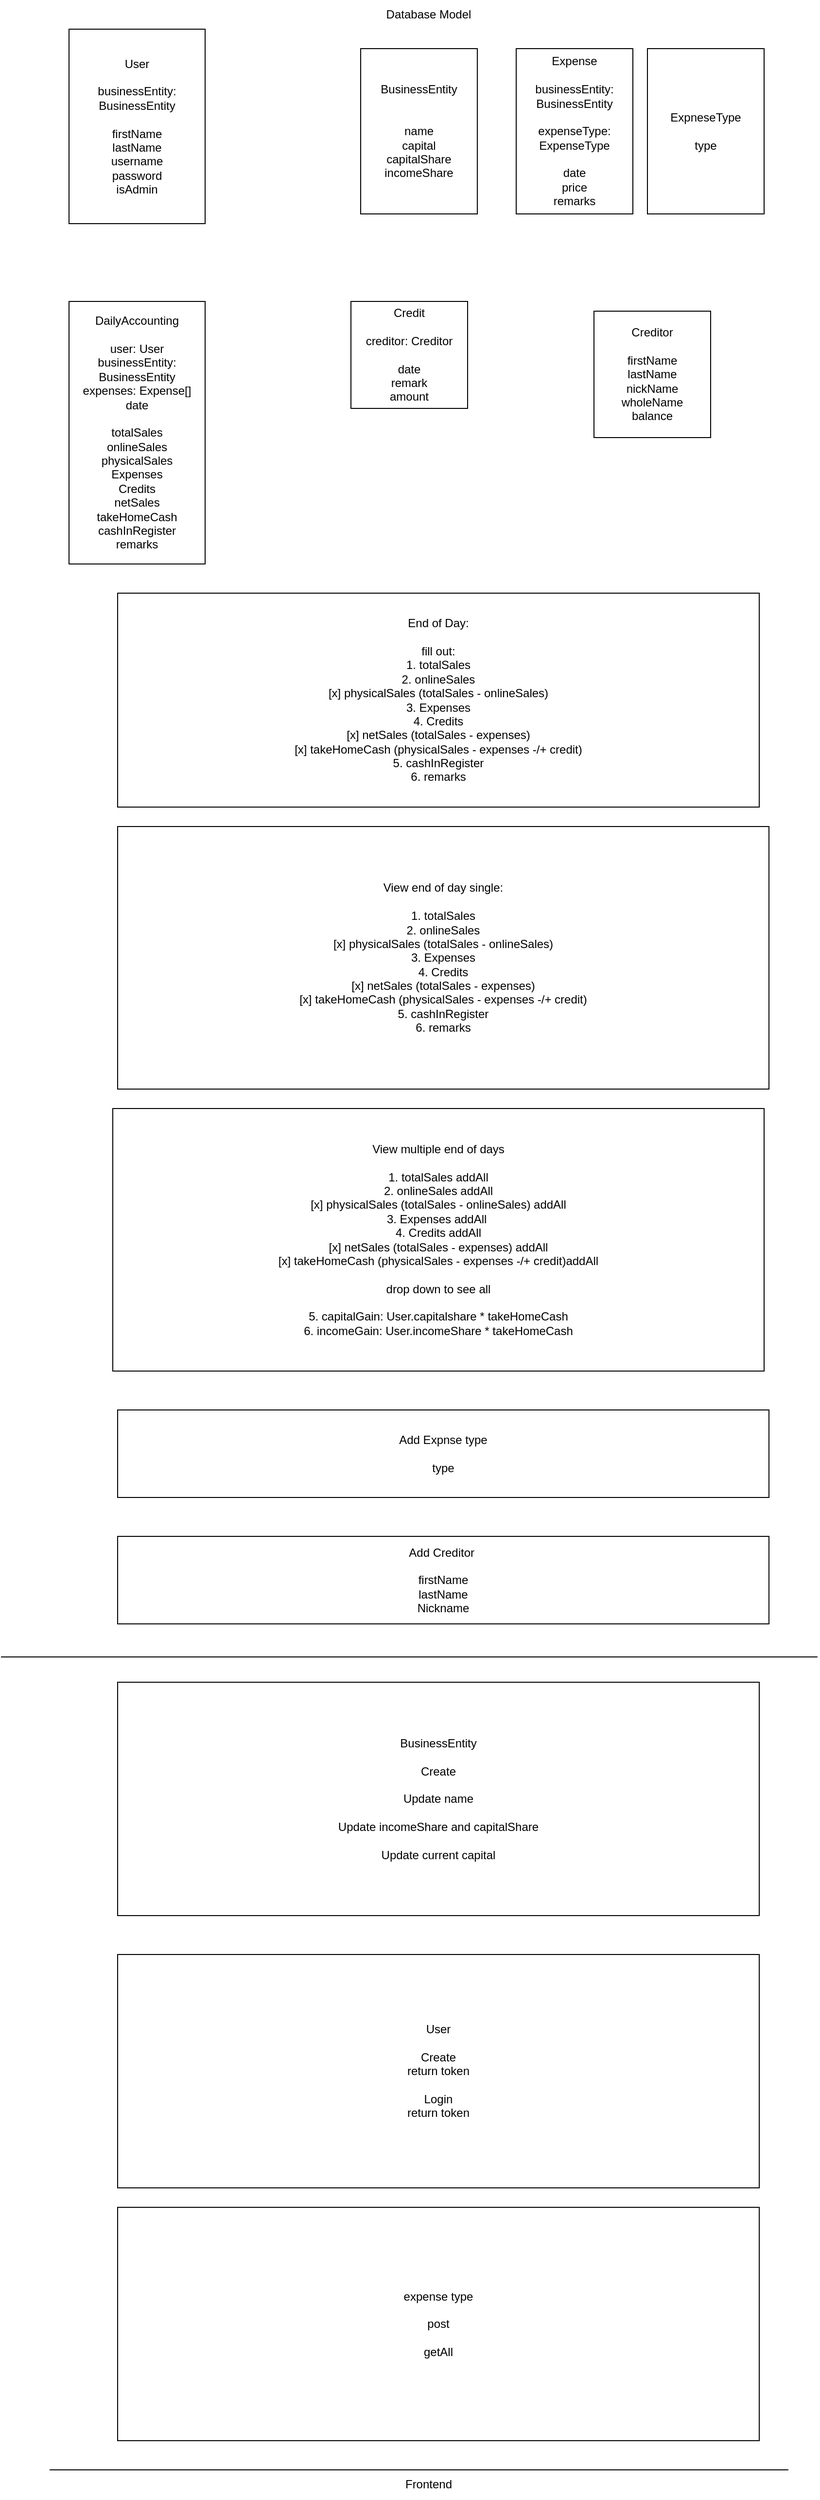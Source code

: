 <mxfile version="15.7.0" type="device"><diagram id="27YZcKbdvIIkczw3A9h6" name="Page-1"><mxGraphModel dx="1038" dy="579" grid="1" gridSize="10" guides="1" tooltips="1" connect="1" arrows="1" fold="1" page="1" pageScale="1" pageWidth="850" pageHeight="1100" math="0" shadow="0"><root><mxCell id="0"/><mxCell id="1" parent="0"/><mxCell id="jt-SDenVV1EwC-YxXWQB-1" value="Database Model" style="text;html=1;strokeColor=none;fillColor=none;align=center;verticalAlign=middle;whiteSpace=wrap;rounded=0;" parent="1" vertex="1"><mxGeometry x="380" y="10" width="120" height="30" as="geometry"/></mxCell><mxCell id="jt-SDenVV1EwC-YxXWQB-2" value="User&lt;br&gt;&lt;br&gt;businessEntity:&lt;br&gt;BusinessEntity&lt;br&gt;&lt;br&gt;firstName&lt;br&gt;lastName&lt;br&gt;username&lt;br&gt;password&lt;br&gt;isAdmin" style="rounded=0;whiteSpace=wrap;html=1;" parent="1" vertex="1"><mxGeometry x="70" y="40" width="140" height="200" as="geometry"/></mxCell><mxCell id="jt-SDenVV1EwC-YxXWQB-3" value="DailyAccounting&lt;br&gt;&lt;br&gt;user: User&lt;br&gt;businessEntity:&lt;br&gt;BusinessEntity&lt;br&gt;expenses: Expense[]&lt;br&gt;date&lt;br&gt;&lt;br&gt;totalSales&lt;br&gt;onlineSales&lt;br&gt;physicalSales&lt;br&gt;Expenses&lt;br&gt;Credits&lt;br&gt;netSales&lt;br&gt;takeHomeCash&lt;br&gt;cashInRegister&lt;br&gt;remarks" style="rounded=0;whiteSpace=wrap;html=1;" parent="1" vertex="1"><mxGeometry x="70" y="320" width="140" height="270" as="geometry"/></mxCell><mxCell id="jt-SDenVV1EwC-YxXWQB-4" value="Expense&lt;br&gt;&lt;br&gt;businessEntity:&lt;br&gt;BusinessEntity&lt;br&gt;&lt;br&gt;expenseType: ExpenseType&lt;br&gt;&lt;br&gt;date&lt;br&gt;price&lt;br&gt;remarks" style="rounded=0;whiteSpace=wrap;html=1;" parent="1" vertex="1"><mxGeometry x="530" y="60" width="120" height="170" as="geometry"/></mxCell><mxCell id="xOWwZzGV78IkBqvLT3d6-1" value="BusinessEntity&lt;br&gt;&lt;br&gt;&lt;br&gt;name&lt;br&gt;capital&lt;br&gt;capitalShare&lt;br&gt;incomeShare" style="rounded=0;whiteSpace=wrap;html=1;" parent="1" vertex="1"><mxGeometry x="370" y="60" width="120" height="170" as="geometry"/></mxCell><mxCell id="SXVXDn20BuGUWamBg-YK-15" value="End of Day:&lt;br&gt;&lt;br&gt;fill out:&lt;br&gt;1. totalSales&lt;br&gt;2. onlineSales&lt;br&gt;[x] physicalSales (totalSales - onlineSales)&lt;br&gt;3. Expenses&lt;br&gt;4. Credits&lt;br&gt;[x] netSales (totalSales - expenses)&lt;br&gt;[x] takeHomeCash (physicalSales - expenses -/+ credit)&lt;br&gt;5. cashInRegister&lt;br&gt;6. remarks" style="rounded=0;whiteSpace=wrap;html=1;" parent="1" vertex="1"><mxGeometry x="120" y="620" width="660" height="220" as="geometry"/></mxCell><mxCell id="SXVXDn20BuGUWamBg-YK-16" value="Credit&lt;br&gt;&lt;br&gt;creditor: Creditor&lt;br&gt;&lt;br&gt;date&lt;br&gt;remark&lt;br&gt;amount" style="rounded=0;whiteSpace=wrap;html=1;" parent="1" vertex="1"><mxGeometry x="360" y="320" width="120" height="110" as="geometry"/></mxCell><mxCell id="SXVXDn20BuGUWamBg-YK-17" value="Creditor&lt;br&gt;&lt;br&gt;firstName&lt;br&gt;lastName&lt;br&gt;nickName&lt;br&gt;wholeName&lt;br&gt;balance" style="rounded=0;whiteSpace=wrap;html=1;" parent="1" vertex="1"><mxGeometry x="610" y="330" width="120" height="130" as="geometry"/></mxCell><mxCell id="SXVXDn20BuGUWamBg-YK-18" value="View end of day single:&lt;br&gt;&lt;br&gt;1. totalSales&lt;br&gt;2. onlineSales&lt;br&gt;[x] physicalSales (totalSales - onlineSales)&lt;br&gt;3. Expenses&lt;br&gt;4. Credits&lt;br&gt;[x] netSales (totalSales - expenses)&lt;br&gt;[x] takeHomeCash (physicalSales - expenses -/+ credit)&lt;br&gt;5. cashInRegister&lt;br&gt;6. remarks" style="rounded=0;whiteSpace=wrap;html=1;" parent="1" vertex="1"><mxGeometry x="120" y="860" width="670" height="270" as="geometry"/></mxCell><mxCell id="SXVXDn20BuGUWamBg-YK-19" value="View multiple end of days&lt;br&gt;&lt;br&gt;1. totalSales addAll&lt;br&gt;2. onlineSales addAll&lt;br&gt;[x] physicalSales (totalSales - onlineSales) addAll&lt;br&gt;3. Expenses addAll&amp;nbsp;&lt;br&gt;4. Credits addAll&lt;br&gt;[x] netSales (totalSales - expenses) addAll&lt;br&gt;[x] takeHomeCash (physicalSales - expenses -/+ credit)addAll&lt;br&gt;&lt;br&gt;drop down to see all&lt;br&gt;&lt;br&gt;5. capitalGain: User.capitalshare * takeHomeCash&lt;br&gt;6. incomeGain: User.incomeShare * takeHomeCash" style="rounded=0;whiteSpace=wrap;html=1;" parent="1" vertex="1"><mxGeometry x="115" y="1150" width="670" height="270" as="geometry"/></mxCell><mxCell id="SXVXDn20BuGUWamBg-YK-20" value="Add Expnse type&lt;br&gt;&lt;br&gt;type" style="rounded=0;whiteSpace=wrap;html=1;" parent="1" vertex="1"><mxGeometry x="120" y="1460" width="670" height="90" as="geometry"/></mxCell><mxCell id="SXVXDn20BuGUWamBg-YK-21" value="ExpneseType&lt;br&gt;&lt;br&gt;type" style="rounded=0;whiteSpace=wrap;html=1;" parent="1" vertex="1"><mxGeometry x="665" y="60" width="120" height="170" as="geometry"/></mxCell><mxCell id="SXVXDn20BuGUWamBg-YK-22" value="Add Creditor&amp;nbsp;&lt;br&gt;&lt;br&gt;firstName&lt;br&gt;lastName&lt;br&gt;Nickname" style="rounded=0;whiteSpace=wrap;html=1;" parent="1" vertex="1"><mxGeometry x="120" y="1590" width="670" height="90" as="geometry"/></mxCell><mxCell id="Tf0hgai7c_R0EzSnoUQs-1" value="" style="endArrow=none;html=1;rounded=0;strokeColor=default;labelBackgroundColor=default;fontColor=default;" parent="1" edge="1"><mxGeometry width="50" height="50" relative="1" as="geometry"><mxPoint y="1714" as="sourcePoint"/><mxPoint x="840" y="1714" as="targetPoint"/></mxGeometry></mxCell><mxCell id="Tf0hgai7c_R0EzSnoUQs-2" value="BusinessEntity&lt;br&gt;&lt;br&gt;Create&lt;br&gt;&lt;br&gt;Update name&lt;br&gt;&lt;br&gt;Update incomeShare and capitalShare&lt;br&gt;&lt;br&gt;Update current capital" style="rounded=0;whiteSpace=wrap;html=1;fontColor=default;fillColor=default;strokeColor=default;" parent="1" vertex="1"><mxGeometry x="120" y="1740" width="660" height="240" as="geometry"/></mxCell><mxCell id="Tf0hgai7c_R0EzSnoUQs-3" value="User&lt;br&gt;&lt;br&gt;Create&lt;br&gt;return token&lt;br&gt;&lt;br&gt;Login&lt;br&gt;return token" style="rounded=0;whiteSpace=wrap;html=1;fontColor=default;fillColor=default;strokeColor=default;" parent="1" vertex="1"><mxGeometry x="120" y="2020" width="660" height="240" as="geometry"/></mxCell><mxCell id="d8vhcdT6LhWT3pDIbsVV-1" value="expense type&lt;br&gt;&lt;br&gt;post&lt;br&gt;&lt;br&gt;getAll&lt;br&gt;" style="rounded=0;whiteSpace=wrap;html=1;fontColor=default;fillColor=default;strokeColor=default;" parent="1" vertex="1"><mxGeometry x="120" y="2280" width="660" height="240" as="geometry"/></mxCell><mxCell id="UByB-RZVANp3zMhPQKD6-1" value="Frontend" style="text;html=1;strokeColor=none;fillColor=none;align=center;verticalAlign=middle;whiteSpace=wrap;rounded=0;" vertex="1" parent="1"><mxGeometry x="410" y="2550" width="60" height="30" as="geometry"/></mxCell><mxCell id="UByB-RZVANp3zMhPQKD6-2" value="" style="endArrow=none;html=1;rounded=0;" edge="1" parent="1"><mxGeometry width="50" height="50" relative="1" as="geometry"><mxPoint x="50" y="2550" as="sourcePoint"/><mxPoint x="810" y="2550" as="targetPoint"/></mxGeometry></mxCell></root></mxGraphModel></diagram></mxfile>